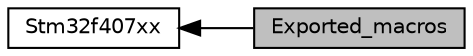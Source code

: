digraph "Exported_macros"
{
  edge [fontname="Helvetica",fontsize="10",labelfontname="Helvetica",labelfontsize="10"];
  node [fontname="Helvetica",fontsize="10",shape=box];
  rankdir=LR;
  Node2 [label="Stm32f407xx",height=0.2,width=0.4,color="black", fillcolor="white", style="filled",URL="$group__stm32f407xx.html",tooltip=" "];
  Node1 [label="Exported_macros",height=0.2,width=0.4,color="black", fillcolor="grey75", style="filled", fontcolor="black",tooltip=" "];
  Node2->Node1 [shape=plaintext, dir="back", style="solid"];
}
